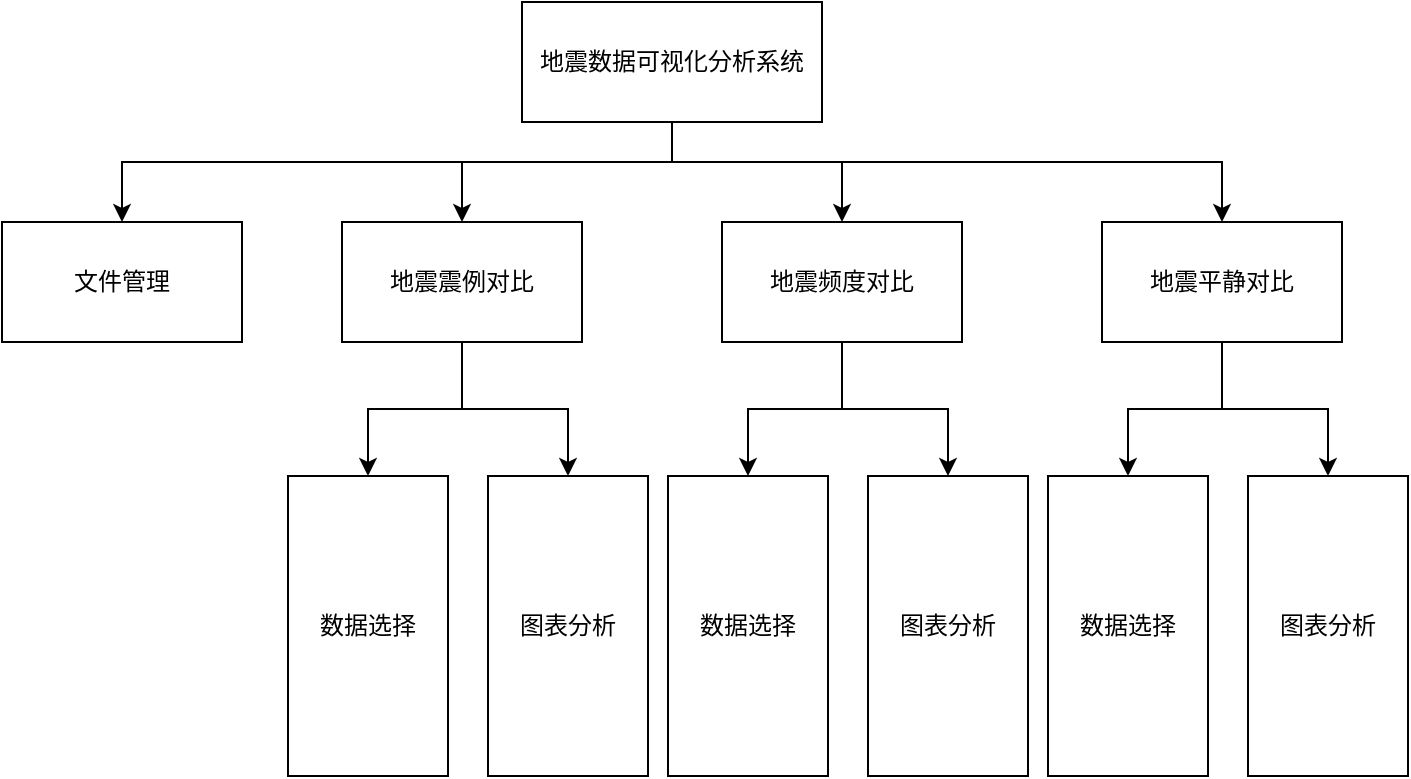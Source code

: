 <mxfile version="17.5.0" type="github">
  <diagram id="xymFPKdwMAsWKoXTowV9" name="Page-1">
    <mxGraphModel dx="1491" dy="883" grid="0" gridSize="10" guides="1" tooltips="1" connect="1" arrows="1" fold="1" page="1" pageScale="1" pageWidth="827" pageHeight="1169" math="0" shadow="0">
      <root>
        <mxCell id="0" />
        <mxCell id="1" parent="0" />
        <mxCell id="cbIY8enpqSfV5GTYW9Xm-12" style="edgeStyle=orthogonalEdgeStyle;rounded=0;orthogonalLoop=1;jettySize=auto;html=1;" edge="1" parent="1" source="cbIY8enpqSfV5GTYW9Xm-1" target="cbIY8enpqSfV5GTYW9Xm-3">
          <mxGeometry relative="1" as="geometry">
            <Array as="points">
              <mxPoint x="442" y="315" />
              <mxPoint x="337" y="315" />
            </Array>
          </mxGeometry>
        </mxCell>
        <mxCell id="cbIY8enpqSfV5GTYW9Xm-13" style="edgeStyle=orthogonalEdgeStyle;rounded=0;orthogonalLoop=1;jettySize=auto;html=1;" edge="1" parent="1" source="cbIY8enpqSfV5GTYW9Xm-1" target="cbIY8enpqSfV5GTYW9Xm-4">
          <mxGeometry relative="1" as="geometry">
            <Array as="points">
              <mxPoint x="442" y="315" />
              <mxPoint x="527" y="315" />
            </Array>
          </mxGeometry>
        </mxCell>
        <mxCell id="cbIY8enpqSfV5GTYW9Xm-14" style="edgeStyle=orthogonalEdgeStyle;rounded=0;orthogonalLoop=1;jettySize=auto;html=1;" edge="1" parent="1" source="cbIY8enpqSfV5GTYW9Xm-1" target="cbIY8enpqSfV5GTYW9Xm-5">
          <mxGeometry relative="1" as="geometry">
            <Array as="points">
              <mxPoint x="442" y="315" />
              <mxPoint x="717" y="315" />
            </Array>
          </mxGeometry>
        </mxCell>
        <mxCell id="cbIY8enpqSfV5GTYW9Xm-15" style="edgeStyle=orthogonalEdgeStyle;rounded=0;orthogonalLoop=1;jettySize=auto;html=1;" edge="1" parent="1" source="cbIY8enpqSfV5GTYW9Xm-1" target="cbIY8enpqSfV5GTYW9Xm-2">
          <mxGeometry relative="1" as="geometry">
            <Array as="points">
              <mxPoint x="442" y="315" />
              <mxPoint x="167" y="315" />
            </Array>
          </mxGeometry>
        </mxCell>
        <mxCell id="cbIY8enpqSfV5GTYW9Xm-1" value="地震数据可视化分析系统" style="rounded=0;whiteSpace=wrap;html=1;" vertex="1" parent="1">
          <mxGeometry x="367" y="235" width="150" height="60" as="geometry" />
        </mxCell>
        <mxCell id="cbIY8enpqSfV5GTYW9Xm-2" value="文件管理" style="rounded=0;whiteSpace=wrap;html=1;" vertex="1" parent="1">
          <mxGeometry x="107" y="345" width="120" height="60" as="geometry" />
        </mxCell>
        <mxCell id="cbIY8enpqSfV5GTYW9Xm-17" style="edgeStyle=orthogonalEdgeStyle;rounded=0;orthogonalLoop=1;jettySize=auto;html=1;entryX=0.5;entryY=0;entryDx=0;entryDy=0;" edge="1" parent="1" source="cbIY8enpqSfV5GTYW9Xm-3" target="cbIY8enpqSfV5GTYW9Xm-6">
          <mxGeometry relative="1" as="geometry" />
        </mxCell>
        <mxCell id="cbIY8enpqSfV5GTYW9Xm-18" style="edgeStyle=orthogonalEdgeStyle;rounded=0;orthogonalLoop=1;jettySize=auto;html=1;entryX=0.5;entryY=0;entryDx=0;entryDy=0;" edge="1" parent="1" source="cbIY8enpqSfV5GTYW9Xm-3" target="cbIY8enpqSfV5GTYW9Xm-7">
          <mxGeometry relative="1" as="geometry" />
        </mxCell>
        <mxCell id="cbIY8enpqSfV5GTYW9Xm-3" value="地震震例对比" style="rounded=0;whiteSpace=wrap;html=1;" vertex="1" parent="1">
          <mxGeometry x="277" y="345" width="120" height="60" as="geometry" />
        </mxCell>
        <mxCell id="cbIY8enpqSfV5GTYW9Xm-19" style="edgeStyle=orthogonalEdgeStyle;rounded=0;orthogonalLoop=1;jettySize=auto;html=1;entryX=0.5;entryY=0;entryDx=0;entryDy=0;" edge="1" parent="1" source="cbIY8enpqSfV5GTYW9Xm-4" target="cbIY8enpqSfV5GTYW9Xm-8">
          <mxGeometry relative="1" as="geometry" />
        </mxCell>
        <mxCell id="cbIY8enpqSfV5GTYW9Xm-20" style="edgeStyle=orthogonalEdgeStyle;rounded=0;orthogonalLoop=1;jettySize=auto;html=1;entryX=0.5;entryY=0;entryDx=0;entryDy=0;" edge="1" parent="1" source="cbIY8enpqSfV5GTYW9Xm-4" target="cbIY8enpqSfV5GTYW9Xm-9">
          <mxGeometry relative="1" as="geometry" />
        </mxCell>
        <mxCell id="cbIY8enpqSfV5GTYW9Xm-4" value="地震频度对比" style="rounded=0;whiteSpace=wrap;html=1;" vertex="1" parent="1">
          <mxGeometry x="467" y="345" width="120" height="60" as="geometry" />
        </mxCell>
        <mxCell id="cbIY8enpqSfV5GTYW9Xm-21" style="edgeStyle=orthogonalEdgeStyle;rounded=0;orthogonalLoop=1;jettySize=auto;html=1;entryX=0.5;entryY=0;entryDx=0;entryDy=0;" edge="1" parent="1" source="cbIY8enpqSfV5GTYW9Xm-5" target="cbIY8enpqSfV5GTYW9Xm-10">
          <mxGeometry relative="1" as="geometry" />
        </mxCell>
        <mxCell id="cbIY8enpqSfV5GTYW9Xm-22" style="edgeStyle=orthogonalEdgeStyle;rounded=0;orthogonalLoop=1;jettySize=auto;html=1;entryX=0.5;entryY=0;entryDx=0;entryDy=0;" edge="1" parent="1" source="cbIY8enpqSfV5GTYW9Xm-5" target="cbIY8enpqSfV5GTYW9Xm-11">
          <mxGeometry relative="1" as="geometry" />
        </mxCell>
        <mxCell id="cbIY8enpqSfV5GTYW9Xm-5" value="地震平静对比" style="rounded=0;whiteSpace=wrap;html=1;" vertex="1" parent="1">
          <mxGeometry x="657" y="345" width="120" height="60" as="geometry" />
        </mxCell>
        <mxCell id="cbIY8enpqSfV5GTYW9Xm-6" value="数据选择" style="rounded=0;whiteSpace=wrap;html=1;" vertex="1" parent="1">
          <mxGeometry x="250" y="472" width="80" height="150" as="geometry" />
        </mxCell>
        <mxCell id="cbIY8enpqSfV5GTYW9Xm-7" value="图表分析" style="rounded=0;whiteSpace=wrap;html=1;" vertex="1" parent="1">
          <mxGeometry x="350" y="472" width="80" height="150" as="geometry" />
        </mxCell>
        <mxCell id="cbIY8enpqSfV5GTYW9Xm-8" value="数据选择" style="rounded=0;whiteSpace=wrap;html=1;" vertex="1" parent="1">
          <mxGeometry x="440" y="472" width="80" height="150" as="geometry" />
        </mxCell>
        <mxCell id="cbIY8enpqSfV5GTYW9Xm-9" value="图表分析" style="rounded=0;whiteSpace=wrap;html=1;" vertex="1" parent="1">
          <mxGeometry x="540" y="472" width="80" height="150" as="geometry" />
        </mxCell>
        <mxCell id="cbIY8enpqSfV5GTYW9Xm-10" value="数据选择" style="rounded=0;whiteSpace=wrap;html=1;" vertex="1" parent="1">
          <mxGeometry x="630" y="472" width="80" height="150" as="geometry" />
        </mxCell>
        <mxCell id="cbIY8enpqSfV5GTYW9Xm-11" value="图表分析" style="rounded=0;whiteSpace=wrap;html=1;" vertex="1" parent="1">
          <mxGeometry x="730" y="472" width="80" height="150" as="geometry" />
        </mxCell>
      </root>
    </mxGraphModel>
  </diagram>
</mxfile>
